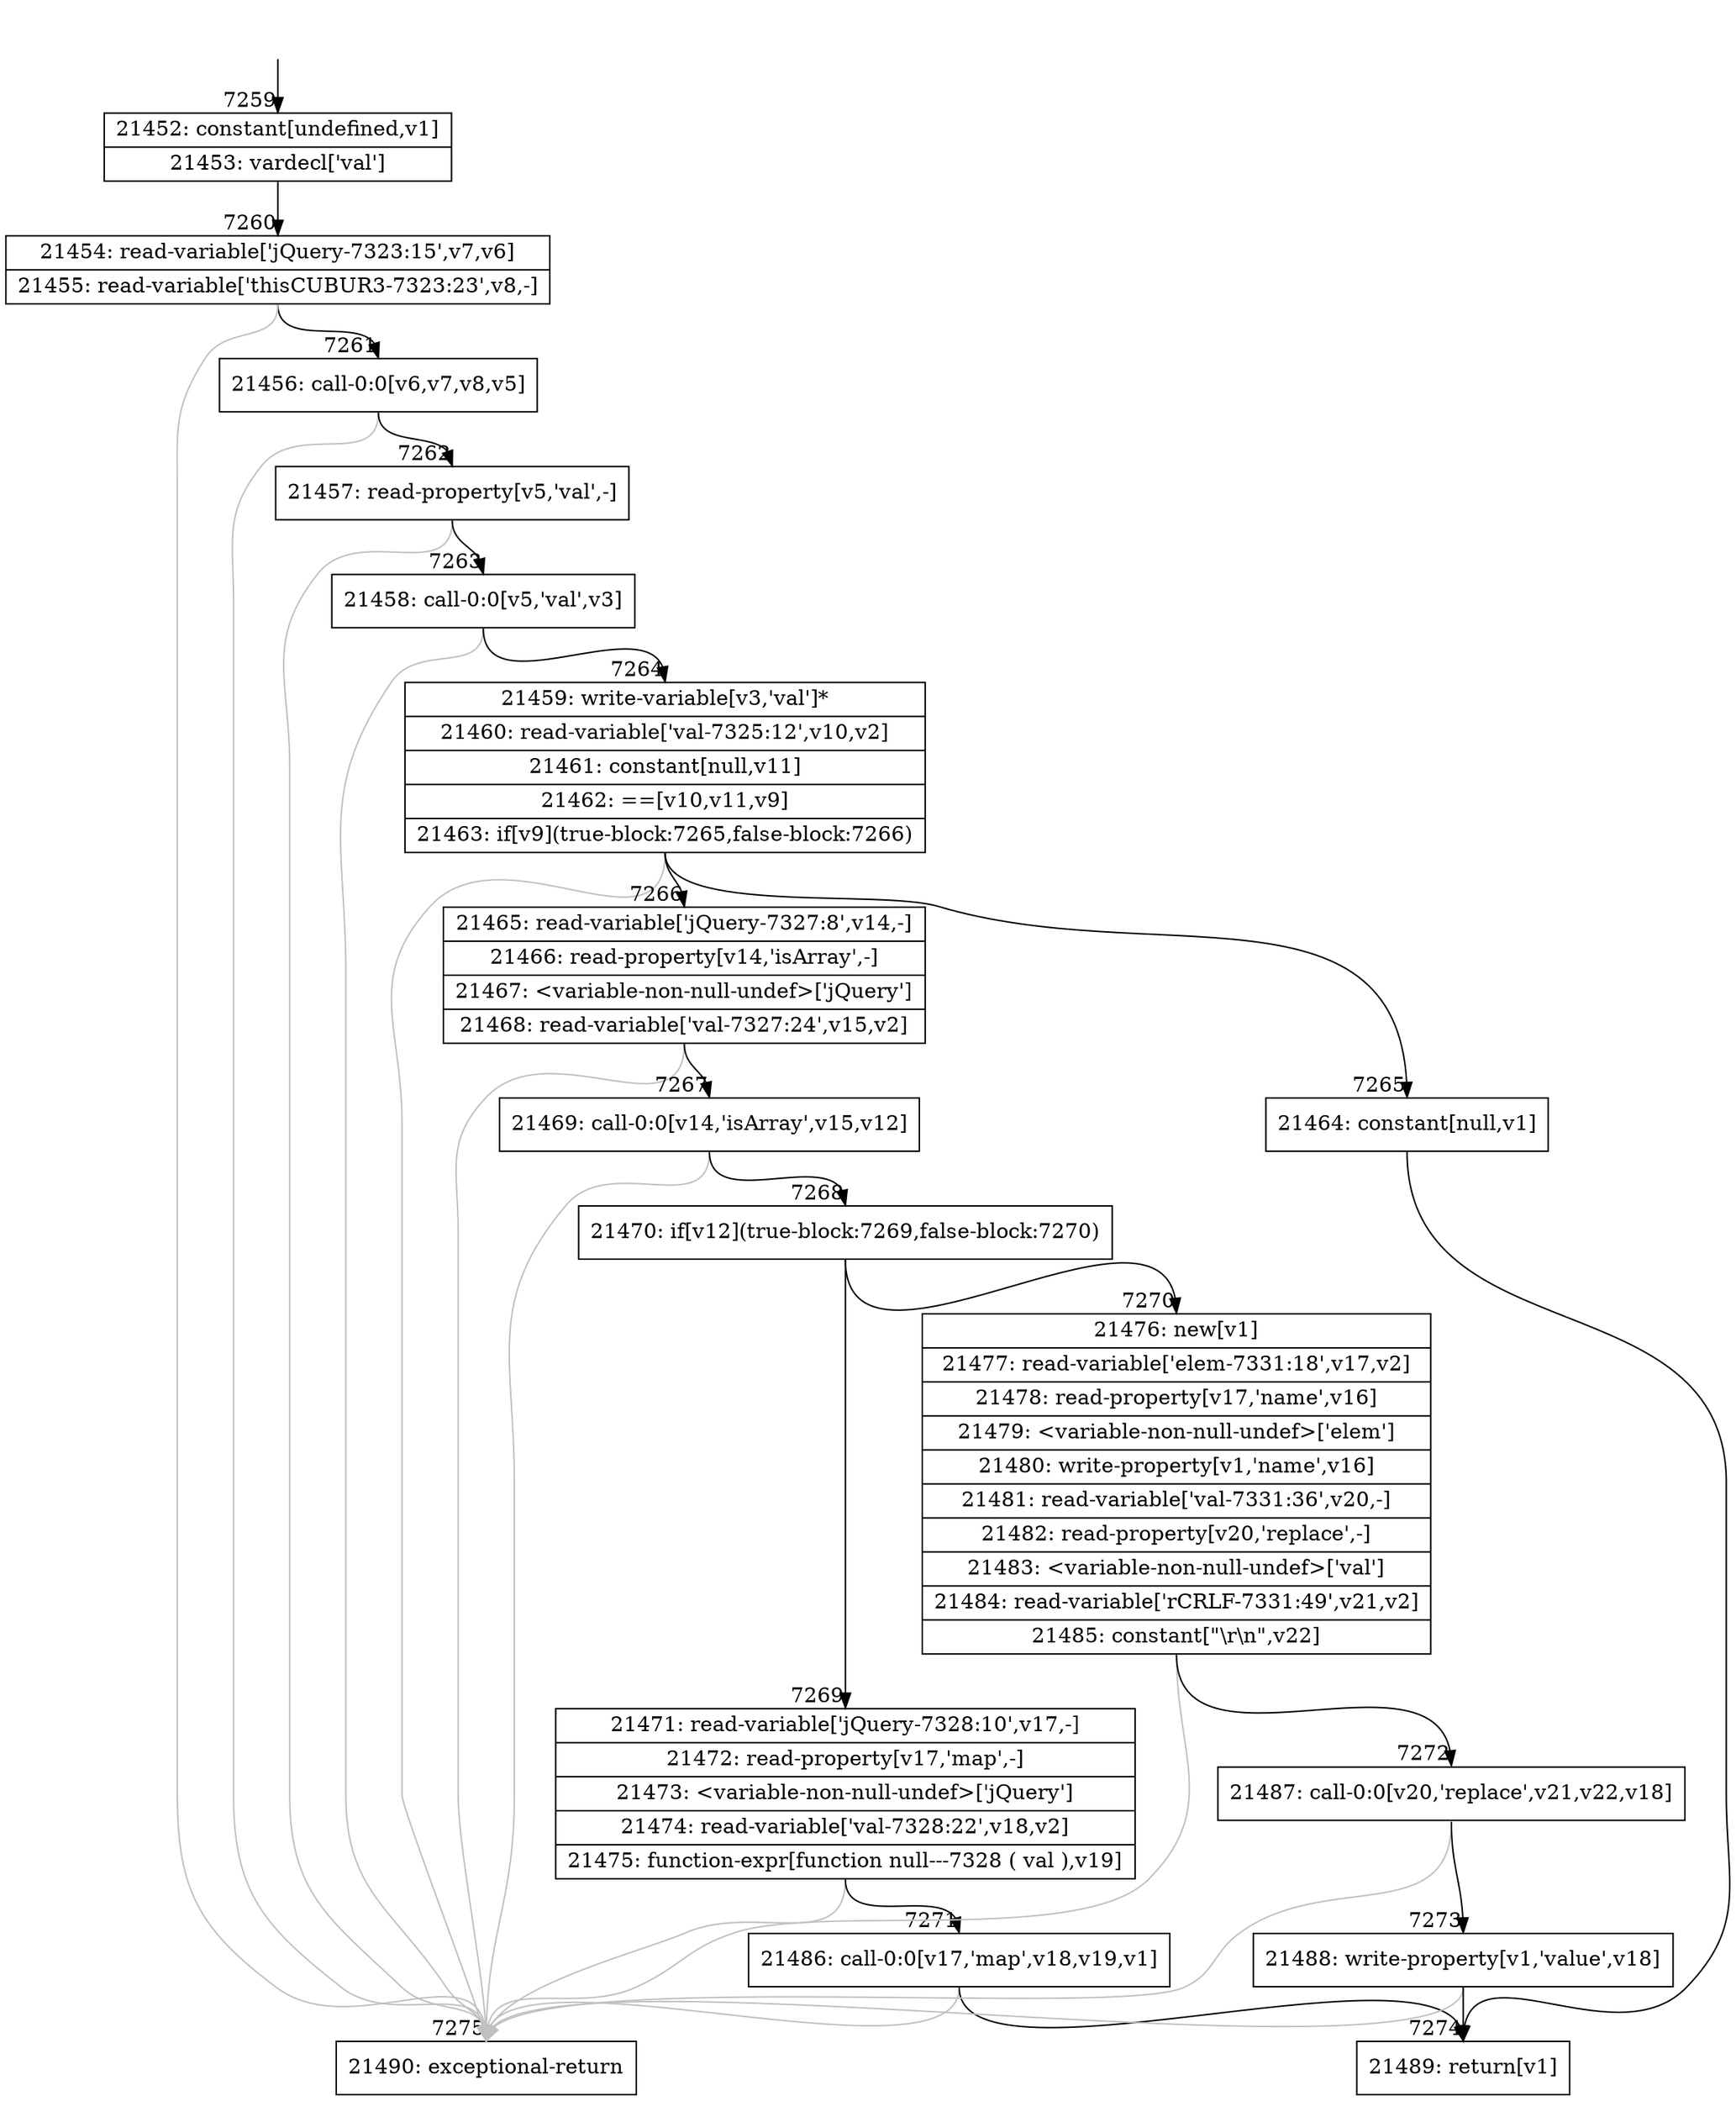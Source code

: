 digraph {
rankdir="TD"
BB_entry457[shape=none,label=""];
BB_entry457 -> BB7259 [tailport=s, headport=n, headlabel="    7259"]
BB7259 [shape=record label="{21452: constant[undefined,v1]|21453: vardecl['val']}" ] 
BB7259 -> BB7260 [tailport=s, headport=n, headlabel="      7260"]
BB7260 [shape=record label="{21454: read-variable['jQuery-7323:15',v7,v6]|21455: read-variable['thisCUBUR3-7323:23',v8,-]}" ] 
BB7260 -> BB7261 [tailport=s, headport=n, headlabel="      7261"]
BB7260 -> BB7275 [tailport=s, headport=n, color=gray, headlabel="      7275"]
BB7261 [shape=record label="{21456: call-0:0[v6,v7,v8,v5]}" ] 
BB7261 -> BB7262 [tailport=s, headport=n, headlabel="      7262"]
BB7261 -> BB7275 [tailport=s, headport=n, color=gray]
BB7262 [shape=record label="{21457: read-property[v5,'val',-]}" ] 
BB7262 -> BB7263 [tailport=s, headport=n, headlabel="      7263"]
BB7262 -> BB7275 [tailport=s, headport=n, color=gray]
BB7263 [shape=record label="{21458: call-0:0[v5,'val',v3]}" ] 
BB7263 -> BB7264 [tailport=s, headport=n, headlabel="      7264"]
BB7263 -> BB7275 [tailport=s, headport=n, color=gray]
BB7264 [shape=record label="{21459: write-variable[v3,'val']*|21460: read-variable['val-7325:12',v10,v2]|21461: constant[null,v11]|21462: ==[v10,v11,v9]|21463: if[v9](true-block:7265,false-block:7266)}" ] 
BB7264 -> BB7265 [tailport=s, headport=n, headlabel="      7265"]
BB7264 -> BB7266 [tailport=s, headport=n, headlabel="      7266"]
BB7264 -> BB7275 [tailport=s, headport=n, color=gray]
BB7265 [shape=record label="{21464: constant[null,v1]}" ] 
BB7265 -> BB7274 [tailport=s, headport=n, headlabel="      7274"]
BB7266 [shape=record label="{21465: read-variable['jQuery-7327:8',v14,-]|21466: read-property[v14,'isArray',-]|21467: \<variable-non-null-undef\>['jQuery']|21468: read-variable['val-7327:24',v15,v2]}" ] 
BB7266 -> BB7267 [tailport=s, headport=n, headlabel="      7267"]
BB7266 -> BB7275 [tailport=s, headport=n, color=gray]
BB7267 [shape=record label="{21469: call-0:0[v14,'isArray',v15,v12]}" ] 
BB7267 -> BB7268 [tailport=s, headport=n, headlabel="      7268"]
BB7267 -> BB7275 [tailport=s, headport=n, color=gray]
BB7268 [shape=record label="{21470: if[v12](true-block:7269,false-block:7270)}" ] 
BB7268 -> BB7269 [tailport=s, headport=n, headlabel="      7269"]
BB7268 -> BB7270 [tailport=s, headport=n, headlabel="      7270"]
BB7269 [shape=record label="{21471: read-variable['jQuery-7328:10',v17,-]|21472: read-property[v17,'map',-]|21473: \<variable-non-null-undef\>['jQuery']|21474: read-variable['val-7328:22',v18,v2]|21475: function-expr[function null---7328 ( val ),v19]}" ] 
BB7269 -> BB7271 [tailport=s, headport=n, headlabel="      7271"]
BB7269 -> BB7275 [tailport=s, headport=n, color=gray]
BB7270 [shape=record label="{21476: new[v1]|21477: read-variable['elem-7331:18',v17,v2]|21478: read-property[v17,'name',v16]|21479: \<variable-non-null-undef\>['elem']|21480: write-property[v1,'name',v16]|21481: read-variable['val-7331:36',v20,-]|21482: read-property[v20,'replace',-]|21483: \<variable-non-null-undef\>['val']|21484: read-variable['rCRLF-7331:49',v21,v2]|21485: constant[\"\\r\\n\",v22]}" ] 
BB7270 -> BB7272 [tailport=s, headport=n, headlabel="      7272"]
BB7270 -> BB7275 [tailport=s, headport=n, color=gray]
BB7271 [shape=record label="{21486: call-0:0[v17,'map',v18,v19,v1]}" ] 
BB7271 -> BB7274 [tailport=s, headport=n]
BB7271 -> BB7275 [tailport=s, headport=n, color=gray]
BB7272 [shape=record label="{21487: call-0:0[v20,'replace',v21,v22,v18]}" ] 
BB7272 -> BB7273 [tailport=s, headport=n, headlabel="      7273"]
BB7272 -> BB7275 [tailport=s, headport=n, color=gray]
BB7273 [shape=record label="{21488: write-property[v1,'value',v18]}" ] 
BB7273 -> BB7274 [tailport=s, headport=n]
BB7273 -> BB7275 [tailport=s, headport=n, color=gray]
BB7274 [shape=record label="{21489: return[v1]}" ] 
BB7275 [shape=record label="{21490: exceptional-return}" ] 
}
